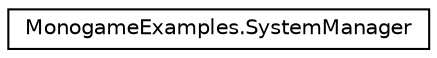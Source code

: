 digraph "Graphical Class Hierarchy"
{
 // LATEX_PDF_SIZE
  edge [fontname="Helvetica",fontsize="10",labelfontname="Helvetica",labelfontsize="10"];
  node [fontname="Helvetica",fontsize="10",shape=record];
  rankdir="LR";
  Node0 [label="MonogameExamples.SystemManager",height=0.2,width=0.4,color="black", fillcolor="white", style="filled",URL="$structMonogameExamples_1_1SystemManager.html",tooltip="Manages a collection of systems and provides methods to add, remove, update and draw entities through..."];
}
